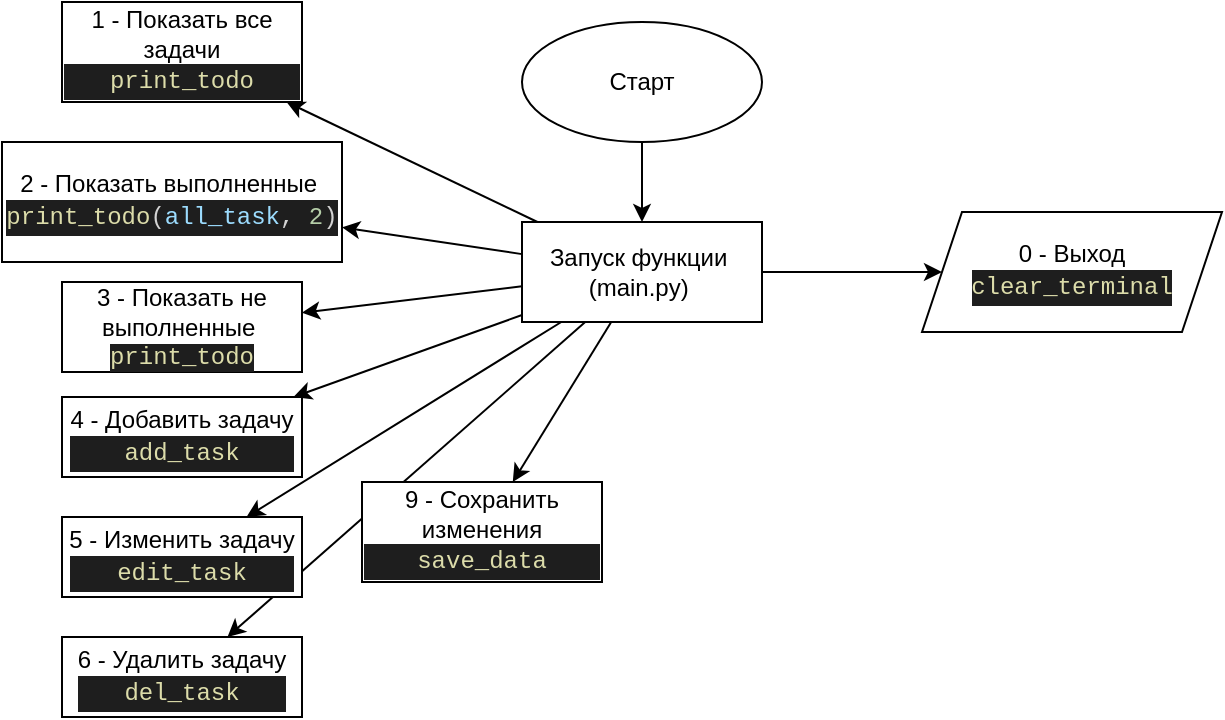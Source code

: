 <mxfile>
    <diagram id="WL09k0ZGKMIc5R2ekCyM" name="Страница 1">
        <mxGraphModel dx="957" dy="431" grid="1" gridSize="10" guides="1" tooltips="1" connect="1" arrows="1" fold="1" page="1" pageScale="1" pageWidth="827" pageHeight="1169" math="0" shadow="0">
            <root>
                <mxCell id="0"/>
                <mxCell id="1" parent="0"/>
                <mxCell id="4" value="" style="edgeStyle=none;html=1;" parent="1" source="2" target="3" edge="1">
                    <mxGeometry relative="1" as="geometry"/>
                </mxCell>
                <mxCell id="2" value="Старт" style="ellipse;whiteSpace=wrap;html=1;" parent="1" vertex="1">
                    <mxGeometry x="270" y="10" width="120" height="60" as="geometry"/>
                </mxCell>
                <mxCell id="6" value="" style="edgeStyle=none;html=1;" parent="1" source="3" target="5" edge="1">
                    <mxGeometry relative="1" as="geometry"/>
                </mxCell>
                <mxCell id="8" value="" style="edgeStyle=none;html=1;" parent="1" source="3" target="7" edge="1">
                    <mxGeometry relative="1" as="geometry"/>
                </mxCell>
                <mxCell id="11" value="" style="edgeStyle=none;html=1;" parent="1" source="3" target="10" edge="1">
                    <mxGeometry relative="1" as="geometry"/>
                </mxCell>
                <mxCell id="13" value="" style="edgeStyle=none;html=1;" parent="1" source="3" target="12" edge="1">
                    <mxGeometry relative="1" as="geometry"/>
                </mxCell>
                <mxCell id="15" value="" style="edgeStyle=none;html=1;" parent="1" source="3" target="14" edge="1">
                    <mxGeometry relative="1" as="geometry"/>
                </mxCell>
                <mxCell id="17" value="" style="edgeStyle=none;html=1;" parent="1" source="3" target="16" edge="1">
                    <mxGeometry relative="1" as="geometry"/>
                </mxCell>
                <mxCell id="19" value="" style="edgeStyle=none;html=1;" parent="1" source="3" target="18" edge="1">
                    <mxGeometry relative="1" as="geometry"/>
                </mxCell>
                <mxCell id="23" value="" style="edgeStyle=none;html=1;" parent="1" source="3" target="22" edge="1">
                    <mxGeometry relative="1" as="geometry"/>
                </mxCell>
                <mxCell id="3" value="Запуск функции&amp;nbsp; (main.py)&amp;nbsp;" style="whiteSpace=wrap;html=1;" parent="1" vertex="1">
                    <mxGeometry x="270" y="110" width="120" height="50" as="geometry"/>
                </mxCell>
                <mxCell id="5" value="1 - Показать все задачи&lt;br&gt;&lt;div style=&quot;color: rgb(212 , 212 , 212) ; background-color: rgb(30 , 30 , 30) ; font-family: &amp;#34;menlo&amp;#34; , &amp;#34;monaco&amp;#34; , &amp;#34;courier new&amp;#34; , monospace ; line-height: 18px&quot;&gt;&lt;span style=&quot;color: #dcdcaa&quot;&gt;print_todo&lt;/span&gt;&lt;/div&gt;" style="whiteSpace=wrap;html=1;" parent="1" vertex="1">
                    <mxGeometry x="40" width="120" height="50" as="geometry"/>
                </mxCell>
                <mxCell id="7" value="2 - Показать выполненные&amp;nbsp;&lt;br&gt;&lt;div style=&quot;color: rgb(212 , 212 , 212) ; background-color: rgb(30 , 30 , 30) ; font-family: &amp;#34;menlo&amp;#34; , &amp;#34;monaco&amp;#34; , &amp;#34;courier new&amp;#34; , monospace ; line-height: 18px&quot;&gt;&lt;span style=&quot;color: #dcdcaa&quot;&gt;print_todo&lt;/span&gt;(&lt;span style=&quot;color: #9cdcfe&quot;&gt;all_task&lt;/span&gt;, &lt;span style=&quot;color: #b5cea8&quot;&gt;2&lt;/span&gt;)&lt;/div&gt;" style="whiteSpace=wrap;html=1;" parent="1" vertex="1">
                    <mxGeometry x="10" y="70" width="170" height="60" as="geometry"/>
                </mxCell>
                <mxCell id="10" value="3 - Показать не выполненные&amp;nbsp;&lt;br&gt;&lt;span style=&quot;color: rgb(220 , 220 , 170) ; background-color: rgb(30 , 30 , 30) ; font-family: &amp;#34;menlo&amp;#34; , &amp;#34;monaco&amp;#34; , &amp;#34;courier new&amp;#34; , monospace&quot;&gt;print_todo&lt;/span&gt;" style="whiteSpace=wrap;html=1;" parent="1" vertex="1">
                    <mxGeometry x="40" y="140" width="120" height="45" as="geometry"/>
                </mxCell>
                <mxCell id="12" value="4 - Добавить задачу&lt;br&gt;&lt;div style=&quot;color: rgb(212 , 212 , 212) ; background-color: rgb(30 , 30 , 30) ; font-family: &amp;#34;menlo&amp;#34; , &amp;#34;monaco&amp;#34; , &amp;#34;courier new&amp;#34; , monospace ; line-height: 18px&quot;&gt;&lt;span style=&quot;color: #dcdcaa&quot;&gt;add_task&lt;/span&gt;&lt;/div&gt;" style="whiteSpace=wrap;html=1;" parent="1" vertex="1">
                    <mxGeometry x="40" y="197.5" width="120" height="40" as="geometry"/>
                </mxCell>
                <mxCell id="14" value="5 - Изменить задачу&lt;br&gt;&lt;div style=&quot;color: rgb(212 , 212 , 212) ; background-color: rgb(30 , 30 , 30) ; font-family: &amp;#34;menlo&amp;#34; , &amp;#34;monaco&amp;#34; , &amp;#34;courier new&amp;#34; , monospace ; line-height: 18px&quot;&gt;&lt;span style=&quot;color: #dcdcaa&quot;&gt;edit_task&lt;/span&gt;&lt;/div&gt;" style="whiteSpace=wrap;html=1;" parent="1" vertex="1">
                    <mxGeometry x="40" y="257.5" width="120" height="40" as="geometry"/>
                </mxCell>
                <mxCell id="16" value="6 - Удалить задачу&lt;br&gt;&lt;div style=&quot;color: rgb(212 , 212 , 212) ; background-color: rgb(30 , 30 , 30) ; font-family: &amp;#34;menlo&amp;#34; , &amp;#34;monaco&amp;#34; , &amp;#34;courier new&amp;#34; , monospace ; line-height: 18px&quot;&gt;&lt;span style=&quot;color: #dcdcaa&quot;&gt;del_task&lt;/span&gt;&lt;/div&gt;" style="whiteSpace=wrap;html=1;" parent="1" vertex="1">
                    <mxGeometry x="40" y="317.5" width="120" height="40" as="geometry"/>
                </mxCell>
                <mxCell id="18" value="9 - Сохранить изменения&lt;br&gt;&lt;div style=&quot;color: rgb(212 , 212 , 212) ; background-color: rgb(30 , 30 , 30) ; font-family: &amp;#34;menlo&amp;#34; , &amp;#34;monaco&amp;#34; , &amp;#34;courier new&amp;#34; , monospace ; line-height: 18px&quot;&gt;&lt;span style=&quot;color: #dcdcaa&quot;&gt;save_data&lt;/span&gt;&lt;/div&gt;" style="whiteSpace=wrap;html=1;" parent="1" vertex="1">
                    <mxGeometry x="190" y="240" width="120" height="50" as="geometry"/>
                </mxCell>
                <mxCell id="22" value="0 - Выход&lt;br&gt;&lt;div style=&quot;color: rgb(212 , 212 , 212) ; background-color: rgb(30 , 30 , 30) ; font-family: &amp;#34;menlo&amp;#34; , &amp;#34;monaco&amp;#34; , &amp;#34;courier new&amp;#34; , monospace ; line-height: 18px&quot;&gt;&lt;span style=&quot;color: #dcdcaa&quot;&gt;clear_terminal&lt;/span&gt;&lt;/div&gt;" style="shape=parallelogram;perimeter=parallelogramPerimeter;whiteSpace=wrap;html=1;fixedSize=1;" parent="1" vertex="1">
                    <mxGeometry x="470" y="105" width="150" height="60" as="geometry"/>
                </mxCell>
            </root>
        </mxGraphModel>
    </diagram>
</mxfile>